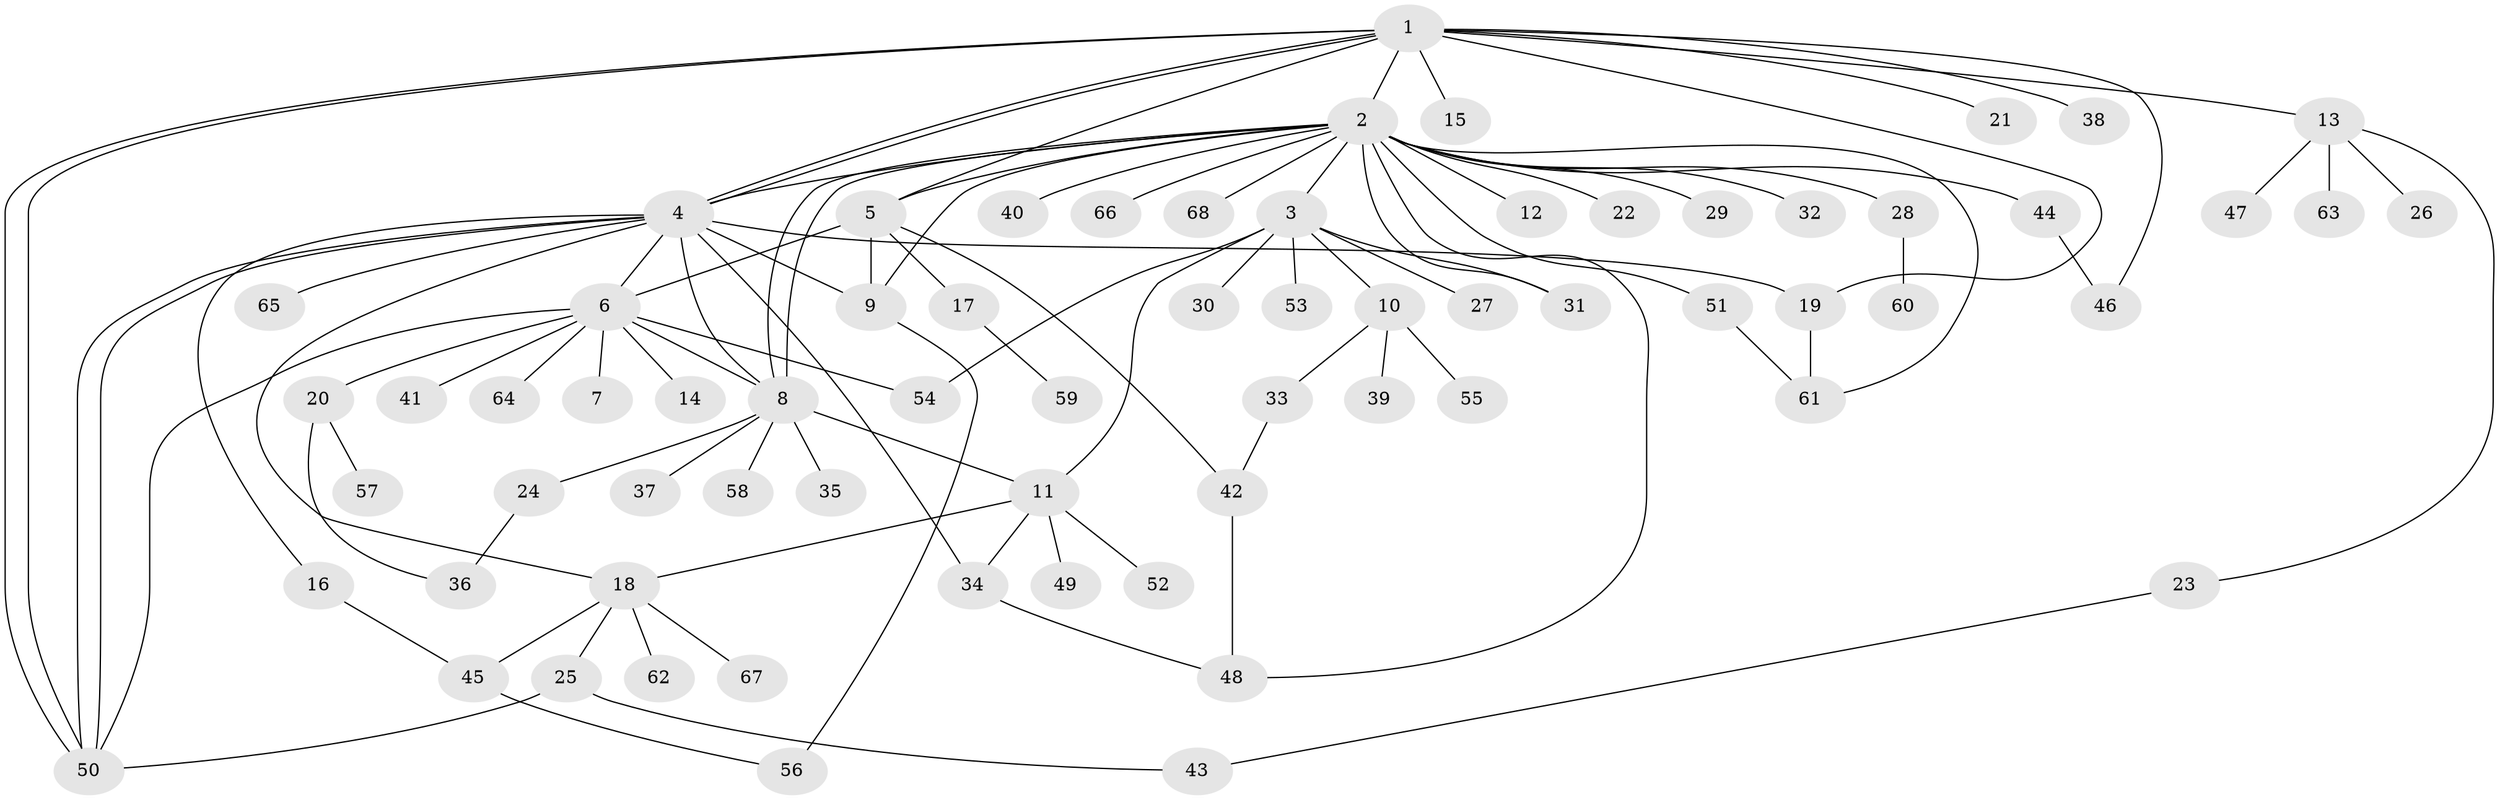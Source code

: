 // coarse degree distribution, {26: 0.019230769230769232, 8: 0.019230769230769232, 18: 0.019230769230769232, 6: 0.019230769230769232, 1: 0.5576923076923077, 7: 0.019230769230769232, 4: 0.057692307692307696, 3: 0.09615384615384616, 5: 0.057692307692307696, 2: 0.1346153846153846}
// Generated by graph-tools (version 1.1) at 2025/23/03/03/25 07:23:50]
// undirected, 68 vertices, 97 edges
graph export_dot {
graph [start="1"]
  node [color=gray90,style=filled];
  1;
  2;
  3;
  4;
  5;
  6;
  7;
  8;
  9;
  10;
  11;
  12;
  13;
  14;
  15;
  16;
  17;
  18;
  19;
  20;
  21;
  22;
  23;
  24;
  25;
  26;
  27;
  28;
  29;
  30;
  31;
  32;
  33;
  34;
  35;
  36;
  37;
  38;
  39;
  40;
  41;
  42;
  43;
  44;
  45;
  46;
  47;
  48;
  49;
  50;
  51;
  52;
  53;
  54;
  55;
  56;
  57;
  58;
  59;
  60;
  61;
  62;
  63;
  64;
  65;
  66;
  67;
  68;
  1 -- 2;
  1 -- 4;
  1 -- 4;
  1 -- 5;
  1 -- 13;
  1 -- 15;
  1 -- 19;
  1 -- 21;
  1 -- 38;
  1 -- 46;
  1 -- 50;
  1 -- 50;
  2 -- 3;
  2 -- 4;
  2 -- 5;
  2 -- 8;
  2 -- 8;
  2 -- 9;
  2 -- 12;
  2 -- 22;
  2 -- 28;
  2 -- 29;
  2 -- 31;
  2 -- 32;
  2 -- 40;
  2 -- 44;
  2 -- 48;
  2 -- 51;
  2 -- 61;
  2 -- 66;
  2 -- 68;
  3 -- 10;
  3 -- 11;
  3 -- 27;
  3 -- 30;
  3 -- 31;
  3 -- 53;
  3 -- 54;
  4 -- 6;
  4 -- 8;
  4 -- 9;
  4 -- 16;
  4 -- 18;
  4 -- 19;
  4 -- 34;
  4 -- 50;
  4 -- 50;
  4 -- 65;
  5 -- 6;
  5 -- 9;
  5 -- 17;
  5 -- 42;
  6 -- 7;
  6 -- 8;
  6 -- 14;
  6 -- 20;
  6 -- 41;
  6 -- 50;
  6 -- 54;
  6 -- 64;
  8 -- 11;
  8 -- 24;
  8 -- 35;
  8 -- 37;
  8 -- 58;
  9 -- 56;
  10 -- 33;
  10 -- 39;
  10 -- 55;
  11 -- 18;
  11 -- 34;
  11 -- 49;
  11 -- 52;
  13 -- 23;
  13 -- 26;
  13 -- 47;
  13 -- 63;
  16 -- 45;
  17 -- 59;
  18 -- 25;
  18 -- 45;
  18 -- 62;
  18 -- 67;
  19 -- 61;
  20 -- 36;
  20 -- 57;
  23 -- 43;
  24 -- 36;
  25 -- 43;
  25 -- 50;
  28 -- 60;
  33 -- 42;
  34 -- 48;
  42 -- 48;
  44 -- 46;
  45 -- 56;
  51 -- 61;
}
